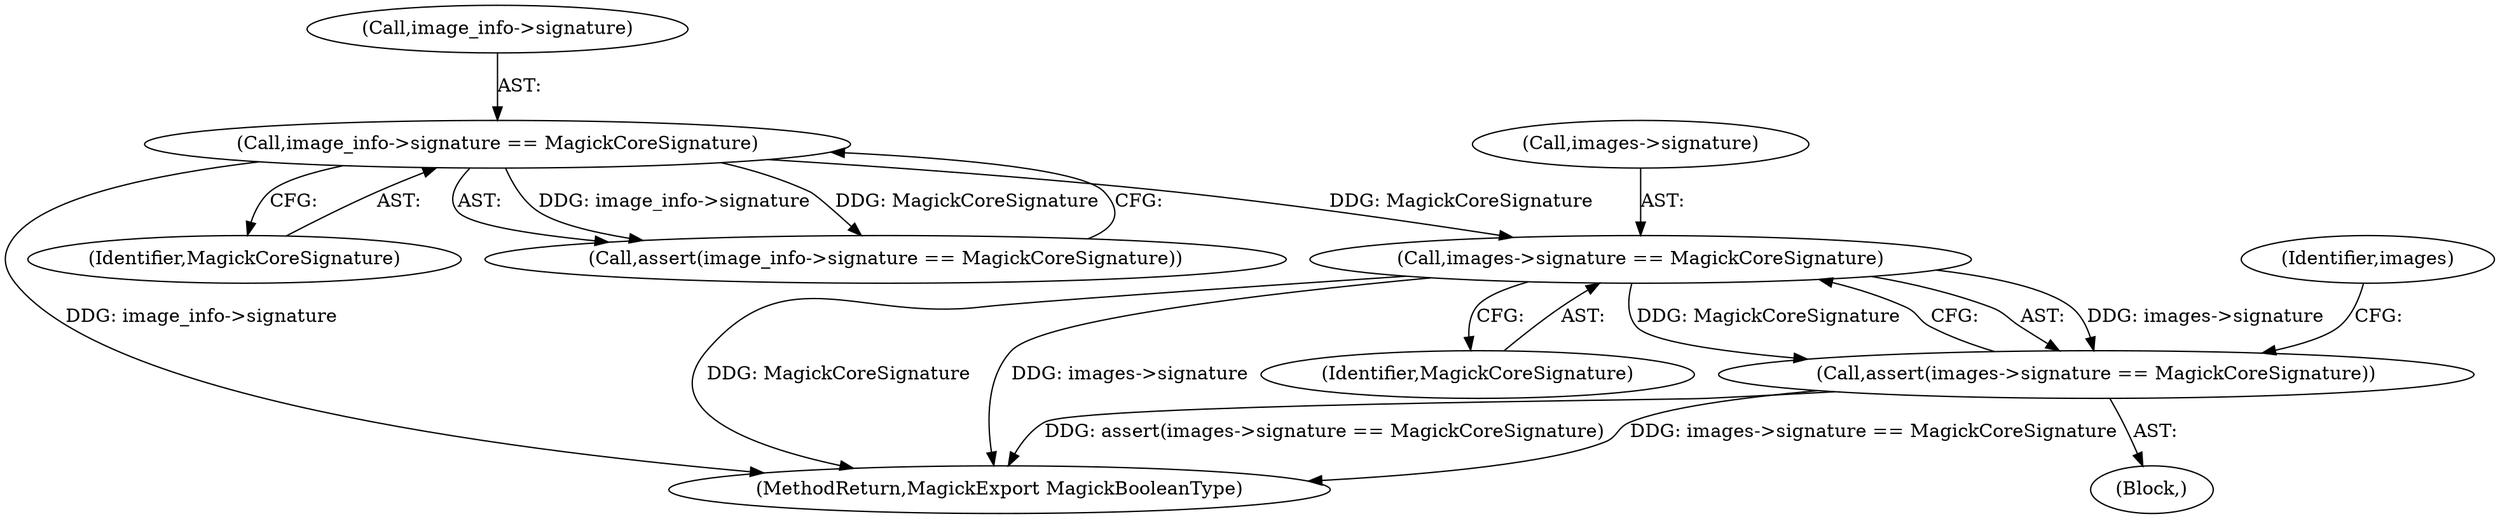 digraph "0_ImageMagick_5b4bebaa91849c592a8448bc353ab25a54ff8c44@pointer" {
"1000135" [label="(Call,images->signature == MagickCoreSignature)"];
"1000123" [label="(Call,image_info->signature == MagickCoreSignature)"];
"1000134" [label="(Call,assert(images->signature == MagickCoreSignature))"];
"1000408" [label="(MethodReturn,MagickExport MagickBooleanType)"];
"1000107" [label="(Block,)"];
"1000136" [label="(Call,images->signature)"];
"1000134" [label="(Call,assert(images->signature == MagickCoreSignature))"];
"1000127" [label="(Identifier,MagickCoreSignature)"];
"1000139" [label="(Identifier,MagickCoreSignature)"];
"1000122" [label="(Call,assert(image_info->signature == MagickCoreSignature))"];
"1000143" [label="(Identifier,images)"];
"1000124" [label="(Call,image_info->signature)"];
"1000135" [label="(Call,images->signature == MagickCoreSignature)"];
"1000123" [label="(Call,image_info->signature == MagickCoreSignature)"];
"1000135" -> "1000134"  [label="AST: "];
"1000135" -> "1000139"  [label="CFG: "];
"1000136" -> "1000135"  [label="AST: "];
"1000139" -> "1000135"  [label="AST: "];
"1000134" -> "1000135"  [label="CFG: "];
"1000135" -> "1000408"  [label="DDG: MagickCoreSignature"];
"1000135" -> "1000408"  [label="DDG: images->signature"];
"1000135" -> "1000134"  [label="DDG: images->signature"];
"1000135" -> "1000134"  [label="DDG: MagickCoreSignature"];
"1000123" -> "1000135"  [label="DDG: MagickCoreSignature"];
"1000123" -> "1000122"  [label="AST: "];
"1000123" -> "1000127"  [label="CFG: "];
"1000124" -> "1000123"  [label="AST: "];
"1000127" -> "1000123"  [label="AST: "];
"1000122" -> "1000123"  [label="CFG: "];
"1000123" -> "1000408"  [label="DDG: image_info->signature"];
"1000123" -> "1000122"  [label="DDG: image_info->signature"];
"1000123" -> "1000122"  [label="DDG: MagickCoreSignature"];
"1000134" -> "1000107"  [label="AST: "];
"1000143" -> "1000134"  [label="CFG: "];
"1000134" -> "1000408"  [label="DDG: assert(images->signature == MagickCoreSignature)"];
"1000134" -> "1000408"  [label="DDG: images->signature == MagickCoreSignature"];
}

